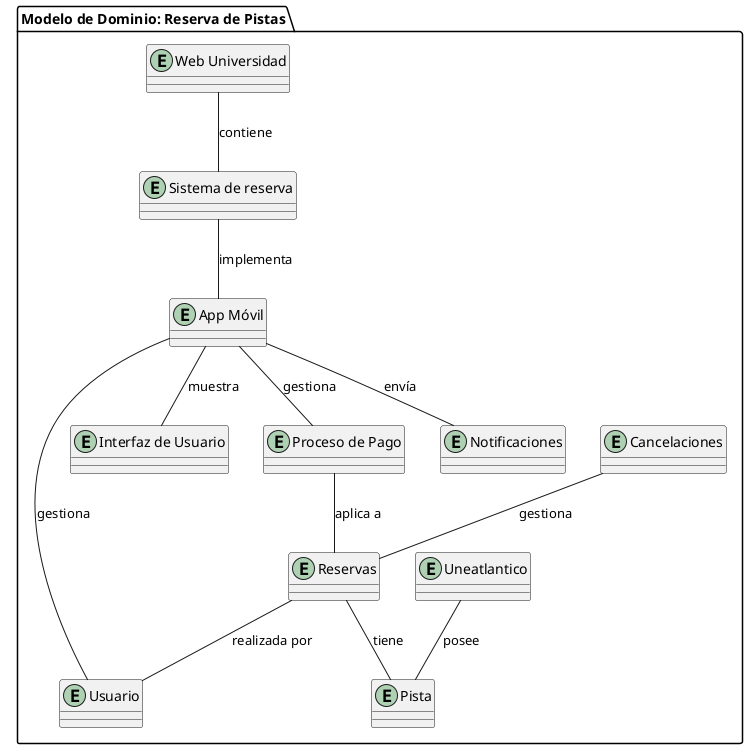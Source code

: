 
@startuml Sistema de gestion
package "Modelo de Dominio: Reserva de Pistas" {

entity "Pista" as Pista 
entity "Reservas" as Reservas
entity "Cancelaciones" as Cancels
entity "Usuario" as Usuario 
entity "Uneatlantico" as Universidad 
entity "App Móvil" as App 
entity "Web Universidad" as Web 
entity "Sistema de reserva" as SG 
entity "Interfaz de Usuario" as UI 
entity "Proceso de Pago" as Pago 
entity "Notificaciones" as Notif

Reservas -- Pista : "tiene"
Reservas -- Usuario : "realizada por"
Cancels -- Reservas : "gestiona"
Universidad -- Pista : "posee"
App -- UI : "muestra"
App -- Pago : "gestiona"
App -- Notif : "envía"
App -- Usuario : "gestiona"
Pago -- Reservas : "aplica a"
Web -- SG : "contiene"
SG -- App : "implementa"

}

@enduml